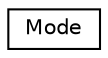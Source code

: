 digraph "Graficzna hierarchia klas"
{
 // LATEX_PDF_SIZE
  edge [fontname="Helvetica",fontsize="10",labelfontname="Helvetica",labelfontsize="10"];
  node [fontname="Helvetica",fontsize="10",shape=record];
  rankdir="LR";
  Node0 [label="Mode",height=0.2,width=0.4,color="black", fillcolor="white", style="filled",URL="$enumMode.html",tooltip="Enum Mode reprezentuje tryby działania aplikacji."];
}
